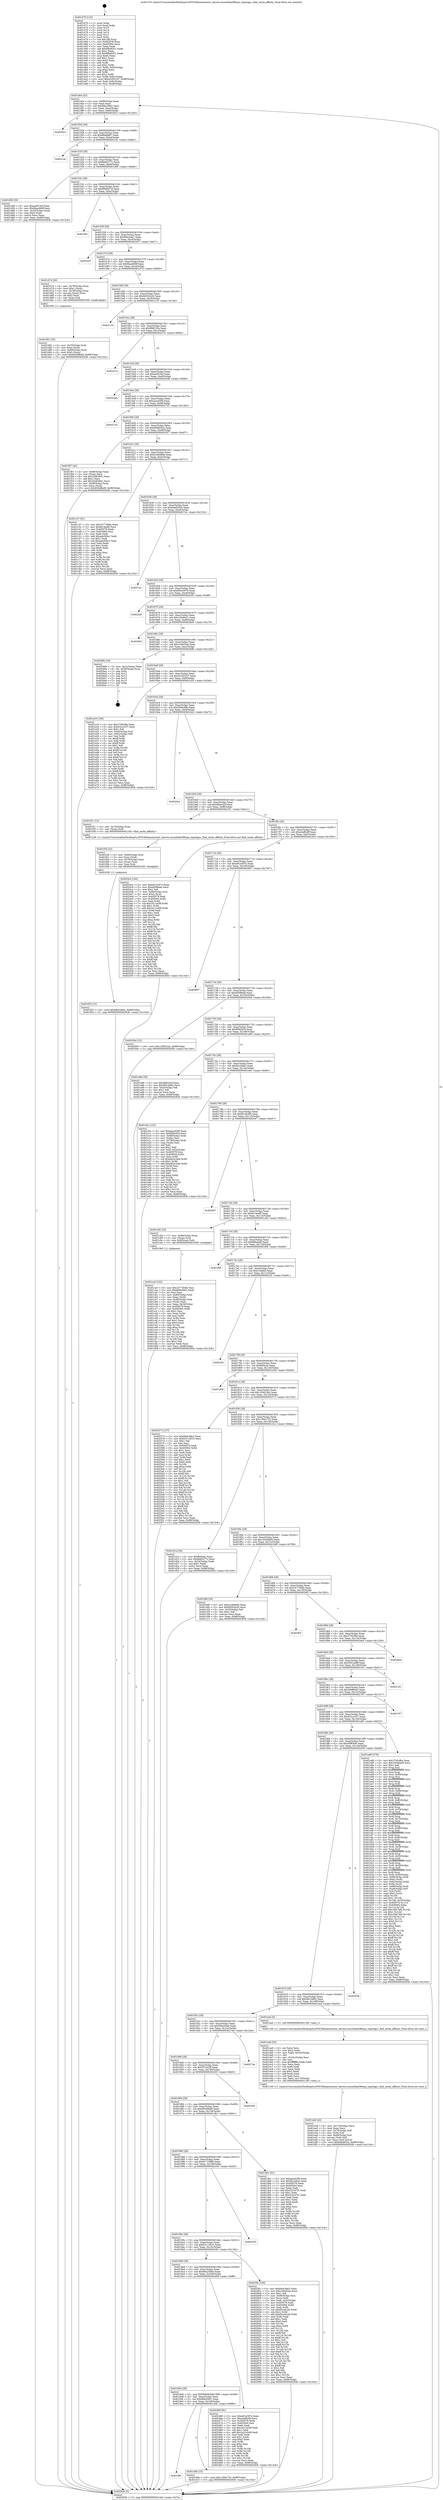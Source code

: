 digraph "0x401470" {
  label = "0x401470 (/mnt/c/Users/mathe/Desktop/tcc/POCII/binaries/extr_darwin-xnuosfmki386cpu_topology.c_find_cache_affinity_Final-ollvm.out::main(0))"
  labelloc = "t"
  node[shape=record]

  Entry [label="",width=0.3,height=0.3,shape=circle,fillcolor=black,style=filled]
  "0x4014e4" [label="{
     0x4014e4 [32]\l
     | [instrs]\l
     &nbsp;&nbsp;0x4014e4 \<+6\>: mov -0x98(%rbp),%eax\l
     &nbsp;&nbsp;0x4014ea \<+2\>: mov %eax,%ecx\l
     &nbsp;&nbsp;0x4014ec \<+6\>: sub $0x84dc38e2,%ecx\l
     &nbsp;&nbsp;0x4014f2 \<+6\>: mov %eax,-0xac(%rbp)\l
     &nbsp;&nbsp;0x4014f8 \<+6\>: mov %ecx,-0xb0(%rbp)\l
     &nbsp;&nbsp;0x4014fe \<+6\>: je 0000000000402823 \<main+0x13b3\>\l
  }"]
  "0x402823" [label="{
     0x402823\l
  }", style=dashed]
  "0x401504" [label="{
     0x401504 [28]\l
     | [instrs]\l
     &nbsp;&nbsp;0x401504 \<+5\>: jmp 0000000000401509 \<main+0x99\>\l
     &nbsp;&nbsp;0x401509 \<+6\>: mov -0xac(%rbp),%eax\l
     &nbsp;&nbsp;0x40150f \<+5\>: sub $0x88ddfa67,%eax\l
     &nbsp;&nbsp;0x401514 \<+6\>: mov %eax,-0xb4(%rbp)\l
     &nbsp;&nbsp;0x40151a \<+6\>: je 00000000004021dc \<main+0xd6c\>\l
  }"]
  Exit [label="",width=0.3,height=0.3,shape=circle,fillcolor=black,style=filled,peripheries=2]
  "0x4021dc" [label="{
     0x4021dc\l
  }", style=dashed]
  "0x401520" [label="{
     0x401520 [28]\l
     | [instrs]\l
     &nbsp;&nbsp;0x401520 \<+5\>: jmp 0000000000401525 \<main+0xb5\>\l
     &nbsp;&nbsp;0x401525 \<+6\>: mov -0xac(%rbp),%eax\l
     &nbsp;&nbsp;0x40152b \<+5\>: sub $0x8a60277c,%eax\l
     &nbsp;&nbsp;0x401530 \<+6\>: mov %eax,-0xb8(%rbp)\l
     &nbsp;&nbsp;0x401536 \<+6\>: je 0000000000401d56 \<main+0x8e6\>\l
  }"]
  "0x401f53" [label="{
     0x401f53 [15]\l
     | [instrs]\l
     &nbsp;&nbsp;0x401f53 \<+10\>: movl $0x68e23b64,-0x98(%rbp)\l
     &nbsp;&nbsp;0x401f5d \<+5\>: jmp 000000000040283b \<main+0x13cb\>\l
  }"]
  "0x401d56" [label="{
     0x401d56 [30]\l
     | [instrs]\l
     &nbsp;&nbsp;0x401d56 \<+5\>: mov $0xae0f19cf,%eax\l
     &nbsp;&nbsp;0x401d5b \<+5\>: mov $0x9bac669f,%ecx\l
     &nbsp;&nbsp;0x401d60 \<+3\>: mov -0x34(%rbp),%edx\l
     &nbsp;&nbsp;0x401d63 \<+3\>: cmp $0x0,%edx\l
     &nbsp;&nbsp;0x401d66 \<+3\>: cmove %ecx,%eax\l
     &nbsp;&nbsp;0x401d69 \<+6\>: mov %eax,-0x98(%rbp)\l
     &nbsp;&nbsp;0x401d6f \<+5\>: jmp 000000000040283b \<main+0x13cb\>\l
  }"]
  "0x40153c" [label="{
     0x40153c [28]\l
     | [instrs]\l
     &nbsp;&nbsp;0x40153c \<+5\>: jmp 0000000000401541 \<main+0xd1\>\l
     &nbsp;&nbsp;0x401541 \<+6\>: mov -0xac(%rbp),%eax\l
     &nbsp;&nbsp;0x401547 \<+5\>: sub $0x9989d71f,%eax\l
     &nbsp;&nbsp;0x40154c \<+6\>: mov %eax,-0xbc(%rbp)\l
     &nbsp;&nbsp;0x401552 \<+6\>: je 0000000000401f62 \<main+0xaf2\>\l
  }"]
  "0x401f3d" [label="{
     0x401f3d [22]\l
     | [instrs]\l
     &nbsp;&nbsp;0x401f3d \<+4\>: mov -0x60(%rbp),%rdi\l
     &nbsp;&nbsp;0x401f41 \<+3\>: mov %rax,(%rdi)\l
     &nbsp;&nbsp;0x401f44 \<+4\>: mov -0x70(%rbp),%rax\l
     &nbsp;&nbsp;0x401f48 \<+3\>: mov (%rax),%rax\l
     &nbsp;&nbsp;0x401f4b \<+3\>: mov %rax,%rdi\l
     &nbsp;&nbsp;0x401f4e \<+5\>: call 0000000000401030 \<free@plt\>\l
     | [calls]\l
     &nbsp;&nbsp;0x401030 \{1\} (unknown)\l
  }"]
  "0x401f62" [label="{
     0x401f62\l
  }", style=dashed]
  "0x401558" [label="{
     0x401558 [28]\l
     | [instrs]\l
     &nbsp;&nbsp;0x401558 \<+5\>: jmp 000000000040155d \<main+0xed\>\l
     &nbsp;&nbsp;0x40155d \<+6\>: mov -0xac(%rbp),%eax\l
     &nbsp;&nbsp;0x401563 \<+5\>: sub $0x9b4cbaa7,%eax\l
     &nbsp;&nbsp;0x401568 \<+6\>: mov %eax,-0xc0(%rbp)\l
     &nbsp;&nbsp;0x40156e \<+6\>: je 0000000000402437 \<main+0xfc7\>\l
  }"]
  "0x401edd" [label="{
     0x401edd [42]\l
     | [instrs]\l
     &nbsp;&nbsp;0x401edd \<+6\>: mov -0x170(%rbp),%ecx\l
     &nbsp;&nbsp;0x401ee3 \<+3\>: imul %eax,%ecx\l
     &nbsp;&nbsp;0x401ee6 \<+4\>: mov -0x70(%rbp),%r8\l
     &nbsp;&nbsp;0x401eea \<+3\>: mov (%r8),%r8\l
     &nbsp;&nbsp;0x401eed \<+4\>: mov -0x68(%rbp),%r9\l
     &nbsp;&nbsp;0x401ef1 \<+3\>: movslq (%r9),%r9\l
     &nbsp;&nbsp;0x401ef4 \<+4\>: mov %ecx,(%r8,%r9,4)\l
     &nbsp;&nbsp;0x401ef8 \<+10\>: movl $0xb08a652e,-0x98(%rbp)\l
     &nbsp;&nbsp;0x401f02 \<+5\>: jmp 000000000040283b \<main+0x13cb\>\l
  }"]
  "0x402437" [label="{
     0x402437\l
  }", style=dashed]
  "0x401574" [label="{
     0x401574 [28]\l
     | [instrs]\l
     &nbsp;&nbsp;0x401574 \<+5\>: jmp 0000000000401579 \<main+0x109\>\l
     &nbsp;&nbsp;0x401579 \<+6\>: mov -0xac(%rbp),%eax\l
     &nbsp;&nbsp;0x40157f \<+5\>: sub $0x9bac669f,%eax\l
     &nbsp;&nbsp;0x401584 \<+6\>: mov %eax,-0xc4(%rbp)\l
     &nbsp;&nbsp;0x40158a \<+6\>: je 0000000000401d74 \<main+0x904\>\l
  }"]
  "0x401ea9" [label="{
     0x401ea9 [52]\l
     | [instrs]\l
     &nbsp;&nbsp;0x401ea9 \<+2\>: xor %ecx,%ecx\l
     &nbsp;&nbsp;0x401eab \<+5\>: mov $0x2,%edx\l
     &nbsp;&nbsp;0x401eb0 \<+6\>: mov %edx,-0x16c(%rbp)\l
     &nbsp;&nbsp;0x401eb6 \<+1\>: cltd\l
     &nbsp;&nbsp;0x401eb7 \<+6\>: mov -0x16c(%rbp),%esi\l
     &nbsp;&nbsp;0x401ebd \<+2\>: idiv %esi\l
     &nbsp;&nbsp;0x401ebf \<+6\>: imul $0xfffffffe,%edx,%edx\l
     &nbsp;&nbsp;0x401ec5 \<+2\>: mov %ecx,%edi\l
     &nbsp;&nbsp;0x401ec7 \<+2\>: sub %edx,%edi\l
     &nbsp;&nbsp;0x401ec9 \<+2\>: mov %ecx,%edx\l
     &nbsp;&nbsp;0x401ecb \<+3\>: sub $0x1,%edx\l
     &nbsp;&nbsp;0x401ece \<+2\>: add %edx,%edi\l
     &nbsp;&nbsp;0x401ed0 \<+2\>: sub %edi,%ecx\l
     &nbsp;&nbsp;0x401ed2 \<+6\>: mov %ecx,-0x170(%rbp)\l
     &nbsp;&nbsp;0x401ed8 \<+5\>: call 0000000000401160 \<next_i\>\l
     | [calls]\l
     &nbsp;&nbsp;0x401160 \{1\} (/mnt/c/Users/mathe/Desktop/tcc/POCII/binaries/extr_darwin-xnuosfmki386cpu_topology.c_find_cache_affinity_Final-ollvm.out::next_i)\l
  }"]
  "0x401d74" [label="{
     0x401d74 [29]\l
     | [instrs]\l
     &nbsp;&nbsp;0x401d74 \<+4\>: mov -0x78(%rbp),%rax\l
     &nbsp;&nbsp;0x401d78 \<+6\>: movl $0x1,(%rax)\l
     &nbsp;&nbsp;0x401d7e \<+4\>: mov -0x78(%rbp),%rax\l
     &nbsp;&nbsp;0x401d82 \<+3\>: movslq (%rax),%rax\l
     &nbsp;&nbsp;0x401d85 \<+4\>: shl $0x2,%rax\l
     &nbsp;&nbsp;0x401d89 \<+3\>: mov %rax,%rdi\l
     &nbsp;&nbsp;0x401d8c \<+5\>: call 0000000000401050 \<malloc@plt\>\l
     | [calls]\l
     &nbsp;&nbsp;0x401050 \{1\} (unknown)\l
  }"]
  "0x401590" [label="{
     0x401590 [28]\l
     | [instrs]\l
     &nbsp;&nbsp;0x401590 \<+5\>: jmp 0000000000401595 \<main+0x125\>\l
     &nbsp;&nbsp;0x401595 \<+6\>: mov -0xac(%rbp),%eax\l
     &nbsp;&nbsp;0x40159b \<+5\>: sub $0x9d502e20,%eax\l
     &nbsp;&nbsp;0x4015a0 \<+6\>: mov %eax,-0xc8(%rbp)\l
     &nbsp;&nbsp;0x4015a6 \<+6\>: je 0000000000401c16 \<main+0x7a6\>\l
  }"]
  "0x401d91" [label="{
     0x401d91 [32]\l
     | [instrs]\l
     &nbsp;&nbsp;0x401d91 \<+4\>: mov -0x70(%rbp),%rdi\l
     &nbsp;&nbsp;0x401d95 \<+3\>: mov %rax,(%rdi)\l
     &nbsp;&nbsp;0x401d98 \<+4\>: mov -0x68(%rbp),%rax\l
     &nbsp;&nbsp;0x401d9c \<+6\>: movl $0x0,(%rax)\l
     &nbsp;&nbsp;0x401da2 \<+10\>: movl $0x605e8bd9,-0x98(%rbp)\l
     &nbsp;&nbsp;0x401dac \<+5\>: jmp 000000000040283b \<main+0x13cb\>\l
  }"]
  "0x401c16" [label="{
     0x401c16\l
  }", style=dashed]
  "0x4015ac" [label="{
     0x4015ac [28]\l
     | [instrs]\l
     &nbsp;&nbsp;0x4015ac \<+5\>: jmp 00000000004015b1 \<main+0x141\>\l
     &nbsp;&nbsp;0x4015b1 \<+6\>: mov -0xac(%rbp),%eax\l
     &nbsp;&nbsp;0x4015b7 \<+5\>: sub $0x9fdf120a,%eax\l
     &nbsp;&nbsp;0x4015bc \<+6\>: mov %eax,-0xcc(%rbp)\l
     &nbsp;&nbsp;0x4015c2 \<+6\>: je 000000000040237a \<main+0xf0a\>\l
  }"]
  "0x4019f0" [label="{
     0x4019f0\l
  }", style=dashed]
  "0x40237a" [label="{
     0x40237a\l
  }", style=dashed]
  "0x4015c8" [label="{
     0x4015c8 [28]\l
     | [instrs]\l
     &nbsp;&nbsp;0x4015c8 \<+5\>: jmp 00000000004015cd \<main+0x15d\>\l
     &nbsp;&nbsp;0x4015cd \<+6\>: mov -0xac(%rbp),%eax\l
     &nbsp;&nbsp;0x4015d3 \<+5\>: sub $0xae0f19cf,%eax\l
     &nbsp;&nbsp;0x4015d8 \<+6\>: mov %eax,-0xd0(%rbp)\l
     &nbsp;&nbsp;0x4015de \<+6\>: je 0000000000402446 \<main+0xfd6\>\l
  }"]
  "0x401d0b" [label="{
     0x401d0b [15]\l
     | [instrs]\l
     &nbsp;&nbsp;0x401d0b \<+10\>: movl $0x1394c725,-0x98(%rbp)\l
     &nbsp;&nbsp;0x401d15 \<+5\>: jmp 000000000040283b \<main+0x13cb\>\l
  }"]
  "0x402446" [label="{
     0x402446\l
  }", style=dashed]
  "0x4015e4" [label="{
     0x4015e4 [28]\l
     | [instrs]\l
     &nbsp;&nbsp;0x4015e4 \<+5\>: jmp 00000000004015e9 \<main+0x179\>\l
     &nbsp;&nbsp;0x4015e9 \<+6\>: mov -0xac(%rbp),%eax\l
     &nbsp;&nbsp;0x4015ef \<+5\>: sub $0xaeac62f9,%eax\l
     &nbsp;&nbsp;0x4015f4 \<+6\>: mov %eax,-0xd4(%rbp)\l
     &nbsp;&nbsp;0x4015fa \<+6\>: je 0000000000402725 \<main+0x12b5\>\l
  }"]
  "0x4019d4" [label="{
     0x4019d4 [28]\l
     | [instrs]\l
     &nbsp;&nbsp;0x4019d4 \<+5\>: jmp 00000000004019d9 \<main+0x569\>\l
     &nbsp;&nbsp;0x4019d9 \<+6\>: mov -0xac(%rbp),%eax\l
     &nbsp;&nbsp;0x4019df \<+5\>: sub $0x6b8c6491,%eax\l
     &nbsp;&nbsp;0x4019e4 \<+6\>: mov %eax,-0x164(%rbp)\l
     &nbsp;&nbsp;0x4019ea \<+6\>: je 0000000000401d0b \<main+0x89b\>\l
  }"]
  "0x402725" [label="{
     0x402725\l
  }", style=dashed]
  "0x401600" [label="{
     0x401600 [28]\l
     | [instrs]\l
     &nbsp;&nbsp;0x401600 \<+5\>: jmp 0000000000401605 \<main+0x195\>\l
     &nbsp;&nbsp;0x401605 \<+6\>: mov -0xac(%rbp),%eax\l
     &nbsp;&nbsp;0x40160b \<+5\>: sub $0xb08a652e,%eax\l
     &nbsp;&nbsp;0x401610 \<+6\>: mov %eax,-0xd8(%rbp)\l
     &nbsp;&nbsp;0x401616 \<+6\>: je 0000000000401f07 \<main+0xa97\>\l
  }"]
  "0x402469" [label="{
     0x402469 [91]\l
     | [instrs]\l
     &nbsp;&nbsp;0x402469 \<+5\>: mov $0xe81e387e,%eax\l
     &nbsp;&nbsp;0x40246e \<+5\>: mov $0xe2af6c8f,%ecx\l
     &nbsp;&nbsp;0x402473 \<+7\>: mov 0x405078,%edx\l
     &nbsp;&nbsp;0x40247a \<+7\>: mov 0x405064,%esi\l
     &nbsp;&nbsp;0x402481 \<+2\>: mov %edx,%edi\l
     &nbsp;&nbsp;0x402483 \<+6\>: sub $0x2a21e549,%edi\l
     &nbsp;&nbsp;0x402489 \<+3\>: sub $0x1,%edi\l
     &nbsp;&nbsp;0x40248c \<+6\>: add $0x2a21e549,%edi\l
     &nbsp;&nbsp;0x402492 \<+3\>: imul %edi,%edx\l
     &nbsp;&nbsp;0x402495 \<+3\>: and $0x1,%edx\l
     &nbsp;&nbsp;0x402498 \<+3\>: cmp $0x0,%edx\l
     &nbsp;&nbsp;0x40249b \<+4\>: sete %r8b\l
     &nbsp;&nbsp;0x40249f \<+3\>: cmp $0xa,%esi\l
     &nbsp;&nbsp;0x4024a2 \<+4\>: setl %r9b\l
     &nbsp;&nbsp;0x4024a6 \<+3\>: mov %r8b,%r10b\l
     &nbsp;&nbsp;0x4024a9 \<+3\>: and %r9b,%r10b\l
     &nbsp;&nbsp;0x4024ac \<+3\>: xor %r9b,%r8b\l
     &nbsp;&nbsp;0x4024af \<+3\>: or %r8b,%r10b\l
     &nbsp;&nbsp;0x4024b2 \<+4\>: test $0x1,%r10b\l
     &nbsp;&nbsp;0x4024b6 \<+3\>: cmovne %ecx,%eax\l
     &nbsp;&nbsp;0x4024b9 \<+6\>: mov %eax,-0x98(%rbp)\l
     &nbsp;&nbsp;0x4024bf \<+5\>: jmp 000000000040283b \<main+0x13cb\>\l
  }"]
  "0x401f07" [label="{
     0x401f07 [42]\l
     | [instrs]\l
     &nbsp;&nbsp;0x401f07 \<+4\>: mov -0x68(%rbp),%rax\l
     &nbsp;&nbsp;0x401f0b \<+2\>: mov (%rax),%ecx\l
     &nbsp;&nbsp;0x401f0d \<+6\>: sub $0x32db39d1,%ecx\l
     &nbsp;&nbsp;0x401f13 \<+3\>: add $0x1,%ecx\l
     &nbsp;&nbsp;0x401f16 \<+6\>: add $0x32db39d1,%ecx\l
     &nbsp;&nbsp;0x401f1c \<+4\>: mov -0x68(%rbp),%rax\l
     &nbsp;&nbsp;0x401f20 \<+2\>: mov %ecx,(%rax)\l
     &nbsp;&nbsp;0x401f22 \<+10\>: movl $0x605e8bd9,-0x98(%rbp)\l
     &nbsp;&nbsp;0x401f2c \<+5\>: jmp 000000000040283b \<main+0x13cb\>\l
  }"]
  "0x40161c" [label="{
     0x40161c [28]\l
     | [instrs]\l
     &nbsp;&nbsp;0x40161c \<+5\>: jmp 0000000000401621 \<main+0x1b1\>\l
     &nbsp;&nbsp;0x401621 \<+6\>: mov -0xac(%rbp),%eax\l
     &nbsp;&nbsp;0x401627 \<+5\>: sub $0xb1e84b66,%eax\l
     &nbsp;&nbsp;0x40162c \<+6\>: mov %eax,-0xdc(%rbp)\l
     &nbsp;&nbsp;0x401632 \<+6\>: je 0000000000401c37 \<main+0x7c7\>\l
  }"]
  "0x4019b8" [label="{
     0x4019b8 [28]\l
     | [instrs]\l
     &nbsp;&nbsp;0x4019b8 \<+5\>: jmp 00000000004019bd \<main+0x54d\>\l
     &nbsp;&nbsp;0x4019bd \<+6\>: mov -0xac(%rbp),%eax\l
     &nbsp;&nbsp;0x4019c3 \<+5\>: sub $0x68e23b64,%eax\l
     &nbsp;&nbsp;0x4019c8 \<+6\>: mov %eax,-0x160(%rbp)\l
     &nbsp;&nbsp;0x4019ce \<+6\>: je 0000000000402469 \<main+0xff9\>\l
  }"]
  "0x401c37" [label="{
     0x401c37 [91]\l
     | [instrs]\l
     &nbsp;&nbsp;0x401c37 \<+5\>: mov $0x2477384b,%eax\l
     &nbsp;&nbsp;0x401c3c \<+5\>: mov $0xfe14eef6,%ecx\l
     &nbsp;&nbsp;0x401c41 \<+7\>: mov 0x405078,%edx\l
     &nbsp;&nbsp;0x401c48 \<+7\>: mov 0x405064,%esi\l
     &nbsp;&nbsp;0x401c4f \<+2\>: mov %edx,%edi\l
     &nbsp;&nbsp;0x401c51 \<+6\>: add $0xaab260a1,%edi\l
     &nbsp;&nbsp;0x401c57 \<+3\>: sub $0x1,%edi\l
     &nbsp;&nbsp;0x401c5a \<+6\>: sub $0xaab260a1,%edi\l
     &nbsp;&nbsp;0x401c60 \<+3\>: imul %edi,%edx\l
     &nbsp;&nbsp;0x401c63 \<+3\>: and $0x1,%edx\l
     &nbsp;&nbsp;0x401c66 \<+3\>: cmp $0x0,%edx\l
     &nbsp;&nbsp;0x401c69 \<+4\>: sete %r8b\l
     &nbsp;&nbsp;0x401c6d \<+3\>: cmp $0xa,%esi\l
     &nbsp;&nbsp;0x401c70 \<+4\>: setl %r9b\l
     &nbsp;&nbsp;0x401c74 \<+3\>: mov %r8b,%r10b\l
     &nbsp;&nbsp;0x401c77 \<+3\>: and %r9b,%r10b\l
     &nbsp;&nbsp;0x401c7a \<+3\>: xor %r9b,%r8b\l
     &nbsp;&nbsp;0x401c7d \<+3\>: or %r8b,%r10b\l
     &nbsp;&nbsp;0x401c80 \<+4\>: test $0x1,%r10b\l
     &nbsp;&nbsp;0x401c84 \<+3\>: cmovne %ecx,%eax\l
     &nbsp;&nbsp;0x401c87 \<+6\>: mov %eax,-0x98(%rbp)\l
     &nbsp;&nbsp;0x401c8d \<+5\>: jmp 000000000040283b \<main+0x13cb\>\l
  }"]
  "0x401638" [label="{
     0x401638 [28]\l
     | [instrs]\l
     &nbsp;&nbsp;0x401638 \<+5\>: jmp 000000000040163d \<main+0x1cd\>\l
     &nbsp;&nbsp;0x40163d \<+6\>: mov -0xac(%rbp),%eax\l
     &nbsp;&nbsp;0x401643 \<+5\>: sub $0xb4a820d3,%eax\l
     &nbsp;&nbsp;0x401648 \<+6\>: mov %eax,-0xe0(%rbp)\l
     &nbsp;&nbsp;0x40164e \<+6\>: je 00000000004027ac \<main+0x133c\>\l
  }"]
  "0x4025fc" [label="{
     0x4025fc [159]\l
     | [instrs]\l
     &nbsp;&nbsp;0x4025fc \<+5\>: mov $0x84dc38e2,%eax\l
     &nbsp;&nbsp;0x402601 \<+5\>: mov $0xc34b02aa,%ecx\l
     &nbsp;&nbsp;0x402606 \<+2\>: mov $0x1,%dl\l
     &nbsp;&nbsp;0x402608 \<+7\>: mov -0x90(%rbp),%rsi\l
     &nbsp;&nbsp;0x40260f \<+2\>: mov (%rsi),%edi\l
     &nbsp;&nbsp;0x402611 \<+3\>: mov %edi,-0x2c(%rbp)\l
     &nbsp;&nbsp;0x402614 \<+7\>: mov 0x405078,%edi\l
     &nbsp;&nbsp;0x40261b \<+8\>: mov 0x405064,%r8d\l
     &nbsp;&nbsp;0x402623 \<+3\>: mov %edi,%r9d\l
     &nbsp;&nbsp;0x402626 \<+7\>: sub $0x85ce6c2b,%r9d\l
     &nbsp;&nbsp;0x40262d \<+4\>: sub $0x1,%r9d\l
     &nbsp;&nbsp;0x402631 \<+7\>: add $0x85ce6c2b,%r9d\l
     &nbsp;&nbsp;0x402638 \<+4\>: imul %r9d,%edi\l
     &nbsp;&nbsp;0x40263c \<+3\>: and $0x1,%edi\l
     &nbsp;&nbsp;0x40263f \<+3\>: cmp $0x0,%edi\l
     &nbsp;&nbsp;0x402642 \<+4\>: sete %r10b\l
     &nbsp;&nbsp;0x402646 \<+4\>: cmp $0xa,%r8d\l
     &nbsp;&nbsp;0x40264a \<+4\>: setl %r11b\l
     &nbsp;&nbsp;0x40264e \<+3\>: mov %r10b,%bl\l
     &nbsp;&nbsp;0x402651 \<+3\>: xor $0xff,%bl\l
     &nbsp;&nbsp;0x402654 \<+3\>: mov %r11b,%r14b\l
     &nbsp;&nbsp;0x402657 \<+4\>: xor $0xff,%r14b\l
     &nbsp;&nbsp;0x40265b \<+3\>: xor $0x1,%dl\l
     &nbsp;&nbsp;0x40265e \<+3\>: mov %bl,%r15b\l
     &nbsp;&nbsp;0x402661 \<+4\>: and $0xff,%r15b\l
     &nbsp;&nbsp;0x402665 \<+3\>: and %dl,%r10b\l
     &nbsp;&nbsp;0x402668 \<+3\>: mov %r14b,%r12b\l
     &nbsp;&nbsp;0x40266b \<+4\>: and $0xff,%r12b\l
     &nbsp;&nbsp;0x40266f \<+3\>: and %dl,%r11b\l
     &nbsp;&nbsp;0x402672 \<+3\>: or %r10b,%r15b\l
     &nbsp;&nbsp;0x402675 \<+3\>: or %r11b,%r12b\l
     &nbsp;&nbsp;0x402678 \<+3\>: xor %r12b,%r15b\l
     &nbsp;&nbsp;0x40267b \<+3\>: or %r14b,%bl\l
     &nbsp;&nbsp;0x40267e \<+3\>: xor $0xff,%bl\l
     &nbsp;&nbsp;0x402681 \<+3\>: or $0x1,%dl\l
     &nbsp;&nbsp;0x402684 \<+2\>: and %dl,%bl\l
     &nbsp;&nbsp;0x402686 \<+3\>: or %bl,%r15b\l
     &nbsp;&nbsp;0x402689 \<+4\>: test $0x1,%r15b\l
     &nbsp;&nbsp;0x40268d \<+3\>: cmovne %ecx,%eax\l
     &nbsp;&nbsp;0x402690 \<+6\>: mov %eax,-0x98(%rbp)\l
     &nbsp;&nbsp;0x402696 \<+5\>: jmp 000000000040283b \<main+0x13cb\>\l
  }"]
  "0x4027ac" [label="{
     0x4027ac\l
  }", style=dashed]
  "0x401654" [label="{
     0x401654 [28]\l
     | [instrs]\l
     &nbsp;&nbsp;0x401654 \<+5\>: jmp 0000000000401659 \<main+0x1e9\>\l
     &nbsp;&nbsp;0x401659 \<+6\>: mov -0xac(%rbp),%eax\l
     &nbsp;&nbsp;0x40165f \<+5\>: sub $0xb83e0079,%eax\l
     &nbsp;&nbsp;0x401664 \<+6\>: mov %eax,-0xe4(%rbp)\l
     &nbsp;&nbsp;0x40166a \<+6\>: je 000000000040226f \<main+0xdff\>\l
  }"]
  "0x40199c" [label="{
     0x40199c [28]\l
     | [instrs]\l
     &nbsp;&nbsp;0x40199c \<+5\>: jmp 00000000004019a1 \<main+0x531\>\l
     &nbsp;&nbsp;0x4019a1 \<+6\>: mov -0xac(%rbp),%eax\l
     &nbsp;&nbsp;0x4019a7 \<+5\>: sub $0x63113610,%eax\l
     &nbsp;&nbsp;0x4019ac \<+6\>: mov %eax,-0x15c(%rbp)\l
     &nbsp;&nbsp;0x4019b2 \<+6\>: je 00000000004025fc \<main+0x118c\>\l
  }"]
  "0x40226f" [label="{
     0x40226f\l
  }", style=dashed]
  "0x401670" [label="{
     0x401670 [28]\l
     | [instrs]\l
     &nbsp;&nbsp;0x401670 \<+5\>: jmp 0000000000401675 \<main+0x205\>\l
     &nbsp;&nbsp;0x401675 \<+6\>: mov -0xac(%rbp),%eax\l
     &nbsp;&nbsp;0x40167b \<+5\>: sub $0xc25e8a21,%eax\l
     &nbsp;&nbsp;0x401680 \<+6\>: mov %eax,-0xe8(%rbp)\l
     &nbsp;&nbsp;0x401686 \<+6\>: je 00000000004020e9 \<main+0xc79\>\l
  }"]
  "0x402163" [label="{
     0x402163\l
  }", style=dashed]
  "0x4020e9" [label="{
     0x4020e9\l
  }", style=dashed]
  "0x40168c" [label="{
     0x40168c [28]\l
     | [instrs]\l
     &nbsp;&nbsp;0x40168c \<+5\>: jmp 0000000000401691 \<main+0x221\>\l
     &nbsp;&nbsp;0x401691 \<+6\>: mov -0xac(%rbp),%eax\l
     &nbsp;&nbsp;0x401697 \<+5\>: sub $0xc34b02aa,%eax\l
     &nbsp;&nbsp;0x40169c \<+6\>: mov %eax,-0xec(%rbp)\l
     &nbsp;&nbsp;0x4016a2 \<+6\>: je 000000000040269b \<main+0x122b\>\l
  }"]
  "0x401980" [label="{
     0x401980 [28]\l
     | [instrs]\l
     &nbsp;&nbsp;0x401980 \<+5\>: jmp 0000000000401985 \<main+0x515\>\l
     &nbsp;&nbsp;0x401985 \<+6\>: mov -0xac(%rbp),%eax\l
     &nbsp;&nbsp;0x40198b \<+5\>: sub $0x61710f89,%eax\l
     &nbsp;&nbsp;0x401990 \<+6\>: mov %eax,-0x158(%rbp)\l
     &nbsp;&nbsp;0x401996 \<+6\>: je 0000000000402163 \<main+0xcf3\>\l
  }"]
  "0x40269b" [label="{
     0x40269b [18]\l
     | [instrs]\l
     &nbsp;&nbsp;0x40269b \<+3\>: mov -0x2c(%rbp),%eax\l
     &nbsp;&nbsp;0x40269e \<+4\>: lea -0x28(%rbp),%rsp\l
     &nbsp;&nbsp;0x4026a2 \<+1\>: pop %rbx\l
     &nbsp;&nbsp;0x4026a3 \<+2\>: pop %r12\l
     &nbsp;&nbsp;0x4026a5 \<+2\>: pop %r13\l
     &nbsp;&nbsp;0x4026a7 \<+2\>: pop %r14\l
     &nbsp;&nbsp;0x4026a9 \<+2\>: pop %r15\l
     &nbsp;&nbsp;0x4026ab \<+1\>: pop %rbp\l
     &nbsp;&nbsp;0x4026ac \<+1\>: ret\l
  }"]
  "0x4016a8" [label="{
     0x4016a8 [28]\l
     | [instrs]\l
     &nbsp;&nbsp;0x4016a8 \<+5\>: jmp 00000000004016ad \<main+0x23d\>\l
     &nbsp;&nbsp;0x4016ad \<+6\>: mov -0xac(%rbp),%eax\l
     &nbsp;&nbsp;0x4016b3 \<+5\>: sub $0xd1d551d7,%eax\l
     &nbsp;&nbsp;0x4016b8 \<+6\>: mov %eax,-0xf0(%rbp)\l
     &nbsp;&nbsp;0x4016be \<+6\>: je 0000000000401a16 \<main+0x5a6\>\l
  }"]
  "0x401db1" [label="{
     0x401db1 [91]\l
     | [instrs]\l
     &nbsp;&nbsp;0x401db1 \<+5\>: mov $0xaeac62f9,%eax\l
     &nbsp;&nbsp;0x401db6 \<+5\>: mov $0xf4c246e3,%ecx\l
     &nbsp;&nbsp;0x401dbb \<+7\>: mov 0x405078,%edx\l
     &nbsp;&nbsp;0x401dc2 \<+7\>: mov 0x405064,%esi\l
     &nbsp;&nbsp;0x401dc9 \<+2\>: mov %edx,%edi\l
     &nbsp;&nbsp;0x401dcb \<+6\>: add $0x532c07f1,%edi\l
     &nbsp;&nbsp;0x401dd1 \<+3\>: sub $0x1,%edi\l
     &nbsp;&nbsp;0x401dd4 \<+6\>: sub $0x532c07f1,%edi\l
     &nbsp;&nbsp;0x401dda \<+3\>: imul %edi,%edx\l
     &nbsp;&nbsp;0x401ddd \<+3\>: and $0x1,%edx\l
     &nbsp;&nbsp;0x401de0 \<+3\>: cmp $0x0,%edx\l
     &nbsp;&nbsp;0x401de3 \<+4\>: sete %r8b\l
     &nbsp;&nbsp;0x401de7 \<+3\>: cmp $0xa,%esi\l
     &nbsp;&nbsp;0x401dea \<+4\>: setl %r9b\l
     &nbsp;&nbsp;0x401dee \<+3\>: mov %r8b,%r10b\l
     &nbsp;&nbsp;0x401df1 \<+3\>: and %r9b,%r10b\l
     &nbsp;&nbsp;0x401df4 \<+3\>: xor %r9b,%r8b\l
     &nbsp;&nbsp;0x401df7 \<+3\>: or %r8b,%r10b\l
     &nbsp;&nbsp;0x401dfa \<+4\>: test $0x1,%r10b\l
     &nbsp;&nbsp;0x401dfe \<+3\>: cmovne %ecx,%eax\l
     &nbsp;&nbsp;0x401e01 \<+6\>: mov %eax,-0x98(%rbp)\l
     &nbsp;&nbsp;0x401e07 \<+5\>: jmp 000000000040283b \<main+0x13cb\>\l
  }"]
  "0x401a16" [label="{
     0x401a16 [106]\l
     | [instrs]\l
     &nbsp;&nbsp;0x401a16 \<+5\>: mov $0x2700cf6a,%eax\l
     &nbsp;&nbsp;0x401a1b \<+5\>: mov $0x432cc237,%ecx\l
     &nbsp;&nbsp;0x401a20 \<+2\>: mov $0x1,%dl\l
     &nbsp;&nbsp;0x401a22 \<+7\>: mov -0x92(%rbp),%sil\l
     &nbsp;&nbsp;0x401a29 \<+7\>: mov -0x91(%rbp),%dil\l
     &nbsp;&nbsp;0x401a30 \<+3\>: mov %sil,%r8b\l
     &nbsp;&nbsp;0x401a33 \<+4\>: xor $0xff,%r8b\l
     &nbsp;&nbsp;0x401a37 \<+3\>: mov %dil,%r9b\l
     &nbsp;&nbsp;0x401a3a \<+4\>: xor $0xff,%r9b\l
     &nbsp;&nbsp;0x401a3e \<+3\>: xor $0x1,%dl\l
     &nbsp;&nbsp;0x401a41 \<+3\>: mov %r8b,%r10b\l
     &nbsp;&nbsp;0x401a44 \<+4\>: and $0xff,%r10b\l
     &nbsp;&nbsp;0x401a48 \<+3\>: and %dl,%sil\l
     &nbsp;&nbsp;0x401a4b \<+3\>: mov %r9b,%r11b\l
     &nbsp;&nbsp;0x401a4e \<+4\>: and $0xff,%r11b\l
     &nbsp;&nbsp;0x401a52 \<+3\>: and %dl,%dil\l
     &nbsp;&nbsp;0x401a55 \<+3\>: or %sil,%r10b\l
     &nbsp;&nbsp;0x401a58 \<+3\>: or %dil,%r11b\l
     &nbsp;&nbsp;0x401a5b \<+3\>: xor %r11b,%r10b\l
     &nbsp;&nbsp;0x401a5e \<+3\>: or %r9b,%r8b\l
     &nbsp;&nbsp;0x401a61 \<+4\>: xor $0xff,%r8b\l
     &nbsp;&nbsp;0x401a65 \<+3\>: or $0x1,%dl\l
     &nbsp;&nbsp;0x401a68 \<+3\>: and %dl,%r8b\l
     &nbsp;&nbsp;0x401a6b \<+3\>: or %r8b,%r10b\l
     &nbsp;&nbsp;0x401a6e \<+4\>: test $0x1,%r10b\l
     &nbsp;&nbsp;0x401a72 \<+3\>: cmovne %ecx,%eax\l
     &nbsp;&nbsp;0x401a75 \<+6\>: mov %eax,-0x98(%rbp)\l
     &nbsp;&nbsp;0x401a7b \<+5\>: jmp 000000000040283b \<main+0x13cb\>\l
  }"]
  "0x4016c4" [label="{
     0x4016c4 [28]\l
     | [instrs]\l
     &nbsp;&nbsp;0x4016c4 \<+5\>: jmp 00000000004016c9 \<main+0x259\>\l
     &nbsp;&nbsp;0x4016c9 \<+6\>: mov -0xac(%rbp),%eax\l
     &nbsp;&nbsp;0x4016cf \<+5\>: sub $0xd5d6c88a,%eax\l
     &nbsp;&nbsp;0x4016d4 \<+6\>: mov %eax,-0xf4(%rbp)\l
     &nbsp;&nbsp;0x4016da \<+6\>: je 00000000004022e2 \<main+0xe72\>\l
  }"]
  "0x40283b" [label="{
     0x40283b [5]\l
     | [instrs]\l
     &nbsp;&nbsp;0x40283b \<+5\>: jmp 00000000004014e4 \<main+0x74\>\l
  }"]
  "0x401470" [label="{
     0x401470 [116]\l
     | [instrs]\l
     &nbsp;&nbsp;0x401470 \<+1\>: push %rbp\l
     &nbsp;&nbsp;0x401471 \<+3\>: mov %rsp,%rbp\l
     &nbsp;&nbsp;0x401474 \<+2\>: push %r15\l
     &nbsp;&nbsp;0x401476 \<+2\>: push %r14\l
     &nbsp;&nbsp;0x401478 \<+2\>: push %r13\l
     &nbsp;&nbsp;0x40147a \<+2\>: push %r12\l
     &nbsp;&nbsp;0x40147c \<+1\>: push %rbx\l
     &nbsp;&nbsp;0x40147d \<+7\>: sub $0x188,%rsp\l
     &nbsp;&nbsp;0x401484 \<+7\>: mov 0x405078,%eax\l
     &nbsp;&nbsp;0x40148b \<+7\>: mov 0x405064,%ecx\l
     &nbsp;&nbsp;0x401492 \<+2\>: mov %eax,%edx\l
     &nbsp;&nbsp;0x401494 \<+6\>: add $0x6fba9351,%edx\l
     &nbsp;&nbsp;0x40149a \<+3\>: sub $0x1,%edx\l
     &nbsp;&nbsp;0x40149d \<+6\>: sub $0x6fba9351,%edx\l
     &nbsp;&nbsp;0x4014a3 \<+3\>: imul %edx,%eax\l
     &nbsp;&nbsp;0x4014a6 \<+3\>: and $0x1,%eax\l
     &nbsp;&nbsp;0x4014a9 \<+3\>: cmp $0x0,%eax\l
     &nbsp;&nbsp;0x4014ac \<+4\>: sete %r8b\l
     &nbsp;&nbsp;0x4014b0 \<+4\>: and $0x1,%r8b\l
     &nbsp;&nbsp;0x4014b4 \<+7\>: mov %r8b,-0x92(%rbp)\l
     &nbsp;&nbsp;0x4014bb \<+3\>: cmp $0xa,%ecx\l
     &nbsp;&nbsp;0x4014be \<+4\>: setl %r8b\l
     &nbsp;&nbsp;0x4014c2 \<+4\>: and $0x1,%r8b\l
     &nbsp;&nbsp;0x4014c6 \<+7\>: mov %r8b,-0x91(%rbp)\l
     &nbsp;&nbsp;0x4014cd \<+10\>: movl $0xd1d551d7,-0x98(%rbp)\l
     &nbsp;&nbsp;0x4014d7 \<+6\>: mov %edi,-0x9c(%rbp)\l
     &nbsp;&nbsp;0x4014dd \<+7\>: mov %rsi,-0xa8(%rbp)\l
  }"]
  "0x401964" [label="{
     0x401964 [28]\l
     | [instrs]\l
     &nbsp;&nbsp;0x401964 \<+5\>: jmp 0000000000401969 \<main+0x4f9\>\l
     &nbsp;&nbsp;0x401969 \<+6\>: mov -0xac(%rbp),%eax\l
     &nbsp;&nbsp;0x40196f \<+5\>: sub $0x605e8bd9,%eax\l
     &nbsp;&nbsp;0x401974 \<+6\>: mov %eax,-0x154(%rbp)\l
     &nbsp;&nbsp;0x40197a \<+6\>: je 0000000000401db1 \<main+0x941\>\l
  }"]
  "0x4022e2" [label="{
     0x4022e2\l
  }", style=dashed]
  "0x4016e0" [label="{
     0x4016e0 [28]\l
     | [instrs]\l
     &nbsp;&nbsp;0x4016e0 \<+5\>: jmp 00000000004016e5 \<main+0x275\>\l
     &nbsp;&nbsp;0x4016e5 \<+6\>: mov -0xac(%rbp),%eax\l
     &nbsp;&nbsp;0x4016eb \<+5\>: sub $0xd6fce32f,%eax\l
     &nbsp;&nbsp;0x4016f0 \<+6\>: mov %eax,-0xf8(%rbp)\l
     &nbsp;&nbsp;0x4016f6 \<+6\>: je 0000000000401f31 \<main+0xac1\>\l
  }"]
  "0x402455" [label="{
     0x402455\l
  }", style=dashed]
  "0x401f31" [label="{
     0x401f31 [12]\l
     | [instrs]\l
     &nbsp;&nbsp;0x401f31 \<+4\>: mov -0x70(%rbp),%rax\l
     &nbsp;&nbsp;0x401f35 \<+3\>: mov (%rax),%rdi\l
     &nbsp;&nbsp;0x401f38 \<+5\>: call 0000000000401240 \<find_cache_affinity\>\l
     | [calls]\l
     &nbsp;&nbsp;0x401240 \{1\} (/mnt/c/Users/mathe/Desktop/tcc/POCII/binaries/extr_darwin-xnuosfmki386cpu_topology.c_find_cache_affinity_Final-ollvm.out::find_cache_affinity)\l
  }"]
  "0x4016fc" [label="{
     0x4016fc [28]\l
     | [instrs]\l
     &nbsp;&nbsp;0x4016fc \<+5\>: jmp 0000000000401701 \<main+0x291\>\l
     &nbsp;&nbsp;0x401701 \<+6\>: mov -0xac(%rbp),%eax\l
     &nbsp;&nbsp;0x401707 \<+5\>: sub $0xe2af6c8f,%eax\l
     &nbsp;&nbsp;0x40170c \<+6\>: mov %eax,-0xfc(%rbp)\l
     &nbsp;&nbsp;0x401712 \<+6\>: je 00000000004024c4 \<main+0x1054\>\l
  }"]
  "0x401948" [label="{
     0x401948 [28]\l
     | [instrs]\l
     &nbsp;&nbsp;0x401948 \<+5\>: jmp 000000000040194d \<main+0x4dd\>\l
     &nbsp;&nbsp;0x40194d \<+6\>: mov -0xac(%rbp),%eax\l
     &nbsp;&nbsp;0x401953 \<+5\>: sub $0x557cd1ff,%eax\l
     &nbsp;&nbsp;0x401958 \<+6\>: mov %eax,-0x150(%rbp)\l
     &nbsp;&nbsp;0x40195e \<+6\>: je 0000000000402455 \<main+0xfe5\>\l
  }"]
  "0x4024c4" [label="{
     0x4024c4 [160]\l
     | [instrs]\l
     &nbsp;&nbsp;0x4024c4 \<+5\>: mov $0xe81e387e,%eax\l
     &nbsp;&nbsp;0x4024c9 \<+5\>: mov $0xe85f9eab,%ecx\l
     &nbsp;&nbsp;0x4024ce \<+2\>: mov $0x1,%dl\l
     &nbsp;&nbsp;0x4024d0 \<+7\>: mov -0x90(%rbp),%rsi\l
     &nbsp;&nbsp;0x4024d7 \<+6\>: movl $0x0,(%rsi)\l
     &nbsp;&nbsp;0x4024dd \<+7\>: mov 0x405078,%edi\l
     &nbsp;&nbsp;0x4024e4 \<+8\>: mov 0x405064,%r8d\l
     &nbsp;&nbsp;0x4024ec \<+3\>: mov %edi,%r9d\l
     &nbsp;&nbsp;0x4024ef \<+7\>: sub $0x3411e09f,%r9d\l
     &nbsp;&nbsp;0x4024f6 \<+4\>: sub $0x1,%r9d\l
     &nbsp;&nbsp;0x4024fa \<+7\>: add $0x3411e09f,%r9d\l
     &nbsp;&nbsp;0x402501 \<+4\>: imul %r9d,%edi\l
     &nbsp;&nbsp;0x402505 \<+3\>: and $0x1,%edi\l
     &nbsp;&nbsp;0x402508 \<+3\>: cmp $0x0,%edi\l
     &nbsp;&nbsp;0x40250b \<+4\>: sete %r10b\l
     &nbsp;&nbsp;0x40250f \<+4\>: cmp $0xa,%r8d\l
     &nbsp;&nbsp;0x402513 \<+4\>: setl %r11b\l
     &nbsp;&nbsp;0x402517 \<+3\>: mov %r10b,%bl\l
     &nbsp;&nbsp;0x40251a \<+3\>: xor $0xff,%bl\l
     &nbsp;&nbsp;0x40251d \<+3\>: mov %r11b,%r14b\l
     &nbsp;&nbsp;0x402520 \<+4\>: xor $0xff,%r14b\l
     &nbsp;&nbsp;0x402524 \<+3\>: xor $0x0,%dl\l
     &nbsp;&nbsp;0x402527 \<+3\>: mov %bl,%r15b\l
     &nbsp;&nbsp;0x40252a \<+4\>: and $0x0,%r15b\l
     &nbsp;&nbsp;0x40252e \<+3\>: and %dl,%r10b\l
     &nbsp;&nbsp;0x402531 \<+3\>: mov %r14b,%r12b\l
     &nbsp;&nbsp;0x402534 \<+4\>: and $0x0,%r12b\l
     &nbsp;&nbsp;0x402538 \<+3\>: and %dl,%r11b\l
     &nbsp;&nbsp;0x40253b \<+3\>: or %r10b,%r15b\l
     &nbsp;&nbsp;0x40253e \<+3\>: or %r11b,%r12b\l
     &nbsp;&nbsp;0x402541 \<+3\>: xor %r12b,%r15b\l
     &nbsp;&nbsp;0x402544 \<+3\>: or %r14b,%bl\l
     &nbsp;&nbsp;0x402547 \<+3\>: xor $0xff,%bl\l
     &nbsp;&nbsp;0x40254a \<+3\>: or $0x0,%dl\l
     &nbsp;&nbsp;0x40254d \<+2\>: and %dl,%bl\l
     &nbsp;&nbsp;0x40254f \<+3\>: or %bl,%r15b\l
     &nbsp;&nbsp;0x402552 \<+4\>: test $0x1,%r15b\l
     &nbsp;&nbsp;0x402556 \<+3\>: cmovne %ecx,%eax\l
     &nbsp;&nbsp;0x402559 \<+6\>: mov %eax,-0x98(%rbp)\l
     &nbsp;&nbsp;0x40255f \<+5\>: jmp 000000000040283b \<main+0x13cb\>\l
  }"]
  "0x401718" [label="{
     0x401718 [28]\l
     | [instrs]\l
     &nbsp;&nbsp;0x401718 \<+5\>: jmp 000000000040171d \<main+0x2ad\>\l
     &nbsp;&nbsp;0x40171d \<+6\>: mov -0xac(%rbp),%eax\l
     &nbsp;&nbsp;0x401723 \<+5\>: sub $0xe81e387e,%eax\l
     &nbsp;&nbsp;0x401728 \<+6\>: mov %eax,-0x100(%rbp)\l
     &nbsp;&nbsp;0x40172e \<+6\>: je 0000000000402807 \<main+0x1397\>\l
  }"]
  "0x40274a" [label="{
     0x40274a\l
  }", style=dashed]
  "0x402807" [label="{
     0x402807\l
  }", style=dashed]
  "0x401734" [label="{
     0x401734 [28]\l
     | [instrs]\l
     &nbsp;&nbsp;0x401734 \<+5\>: jmp 0000000000401739 \<main+0x2c9\>\l
     &nbsp;&nbsp;0x401739 \<+6\>: mov -0xac(%rbp),%eax\l
     &nbsp;&nbsp;0x40173f \<+5\>: sub $0xe85f9eab,%eax\l
     &nbsp;&nbsp;0x401744 \<+6\>: mov %eax,-0x104(%rbp)\l
     &nbsp;&nbsp;0x40174a \<+6\>: je 0000000000402564 \<main+0x10f4\>\l
  }"]
  "0x40192c" [label="{
     0x40192c [28]\l
     | [instrs]\l
     &nbsp;&nbsp;0x40192c \<+5\>: jmp 0000000000401931 \<main+0x4c1\>\l
     &nbsp;&nbsp;0x401931 \<+6\>: mov -0xac(%rbp),%eax\l
     &nbsp;&nbsp;0x401937 \<+5\>: sub $0x50ba39ab,%eax\l
     &nbsp;&nbsp;0x40193c \<+6\>: mov %eax,-0x14c(%rbp)\l
     &nbsp;&nbsp;0x401942 \<+6\>: je 000000000040274a \<main+0x12da\>\l
  }"]
  "0x402564" [label="{
     0x402564 [15]\l
     | [instrs]\l
     &nbsp;&nbsp;0x402564 \<+10\>: movl $0x120622a4,-0x98(%rbp)\l
     &nbsp;&nbsp;0x40256e \<+5\>: jmp 000000000040283b \<main+0x13cb\>\l
  }"]
  "0x401750" [label="{
     0x401750 [28]\l
     | [instrs]\l
     &nbsp;&nbsp;0x401750 \<+5\>: jmp 0000000000401755 \<main+0x2e5\>\l
     &nbsp;&nbsp;0x401755 \<+6\>: mov -0xac(%rbp),%eax\l
     &nbsp;&nbsp;0x40175b \<+5\>: sub $0xf0bfc634,%eax\l
     &nbsp;&nbsp;0x401760 \<+6\>: mov %eax,-0x108(%rbp)\l
     &nbsp;&nbsp;0x401766 \<+6\>: je 0000000000401e86 \<main+0xa16\>\l
  }"]
  "0x401ea4" [label="{
     0x401ea4 [5]\l
     | [instrs]\l
     &nbsp;&nbsp;0x401ea4 \<+5\>: call 0000000000401160 \<next_i\>\l
     | [calls]\l
     &nbsp;&nbsp;0x401160 \{1\} (/mnt/c/Users/mathe/Desktop/tcc/POCII/binaries/extr_darwin-xnuosfmki386cpu_topology.c_find_cache_affinity_Final-ollvm.out::next_i)\l
  }"]
  "0x401e86" [label="{
     0x401e86 [30]\l
     | [instrs]\l
     &nbsp;&nbsp;0x401e86 \<+5\>: mov $0xd6fce32f,%eax\l
     &nbsp;&nbsp;0x401e8b \<+5\>: mov $0x4f41dd82,%ecx\l
     &nbsp;&nbsp;0x401e90 \<+3\>: mov -0x2e(%rbp),%dl\l
     &nbsp;&nbsp;0x401e93 \<+3\>: test $0x1,%dl\l
     &nbsp;&nbsp;0x401e96 \<+3\>: cmovne %ecx,%eax\l
     &nbsp;&nbsp;0x401e99 \<+6\>: mov %eax,-0x98(%rbp)\l
     &nbsp;&nbsp;0x401e9f \<+5\>: jmp 000000000040283b \<main+0x13cb\>\l
  }"]
  "0x40176c" [label="{
     0x40176c [28]\l
     | [instrs]\l
     &nbsp;&nbsp;0x40176c \<+5\>: jmp 0000000000401771 \<main+0x301\>\l
     &nbsp;&nbsp;0x401771 \<+6\>: mov -0xac(%rbp),%eax\l
     &nbsp;&nbsp;0x401777 \<+5\>: sub $0xf4c246e3,%eax\l
     &nbsp;&nbsp;0x40177c \<+6\>: mov %eax,-0x10c(%rbp)\l
     &nbsp;&nbsp;0x401782 \<+6\>: je 0000000000401e0c \<main+0x99c\>\l
  }"]
  "0x401910" [label="{
     0x401910 [28]\l
     | [instrs]\l
     &nbsp;&nbsp;0x401910 \<+5\>: jmp 0000000000401915 \<main+0x4a5\>\l
     &nbsp;&nbsp;0x401915 \<+6\>: mov -0xac(%rbp),%eax\l
     &nbsp;&nbsp;0x40191b \<+5\>: sub $0x4f41dd82,%eax\l
     &nbsp;&nbsp;0x401920 \<+6\>: mov %eax,-0x148(%rbp)\l
     &nbsp;&nbsp;0x401926 \<+6\>: je 0000000000401ea4 \<main+0xa34\>\l
  }"]
  "0x401e0c" [label="{
     0x401e0c [122]\l
     | [instrs]\l
     &nbsp;&nbsp;0x401e0c \<+5\>: mov $0xaeac62f9,%eax\l
     &nbsp;&nbsp;0x401e11 \<+5\>: mov $0xf0bfc634,%ecx\l
     &nbsp;&nbsp;0x401e16 \<+4\>: mov -0x68(%rbp),%rdx\l
     &nbsp;&nbsp;0x401e1a \<+2\>: mov (%rdx),%esi\l
     &nbsp;&nbsp;0x401e1c \<+4\>: mov -0x78(%rbp),%rdx\l
     &nbsp;&nbsp;0x401e20 \<+2\>: cmp (%rdx),%esi\l
     &nbsp;&nbsp;0x401e22 \<+4\>: setl %dil\l
     &nbsp;&nbsp;0x401e26 \<+4\>: and $0x1,%dil\l
     &nbsp;&nbsp;0x401e2a \<+4\>: mov %dil,-0x2e(%rbp)\l
     &nbsp;&nbsp;0x401e2e \<+7\>: mov 0x405078,%esi\l
     &nbsp;&nbsp;0x401e35 \<+8\>: mov 0x405064,%r8d\l
     &nbsp;&nbsp;0x401e3d \<+3\>: mov %esi,%r9d\l
     &nbsp;&nbsp;0x401e40 \<+7\>: sub $0xdd2a1bde,%r9d\l
     &nbsp;&nbsp;0x401e47 \<+4\>: sub $0x1,%r9d\l
     &nbsp;&nbsp;0x401e4b \<+7\>: add $0xdd2a1bde,%r9d\l
     &nbsp;&nbsp;0x401e52 \<+4\>: imul %r9d,%esi\l
     &nbsp;&nbsp;0x401e56 \<+3\>: and $0x1,%esi\l
     &nbsp;&nbsp;0x401e59 \<+3\>: cmp $0x0,%esi\l
     &nbsp;&nbsp;0x401e5c \<+4\>: sete %dil\l
     &nbsp;&nbsp;0x401e60 \<+4\>: cmp $0xa,%r8d\l
     &nbsp;&nbsp;0x401e64 \<+4\>: setl %r10b\l
     &nbsp;&nbsp;0x401e68 \<+3\>: mov %dil,%r11b\l
     &nbsp;&nbsp;0x401e6b \<+3\>: and %r10b,%r11b\l
     &nbsp;&nbsp;0x401e6e \<+3\>: xor %r10b,%dil\l
     &nbsp;&nbsp;0x401e71 \<+3\>: or %dil,%r11b\l
     &nbsp;&nbsp;0x401e74 \<+4\>: test $0x1,%r11b\l
     &nbsp;&nbsp;0x401e78 \<+3\>: cmovne %ecx,%eax\l
     &nbsp;&nbsp;0x401e7b \<+6\>: mov %eax,-0x98(%rbp)\l
     &nbsp;&nbsp;0x401e81 \<+5\>: jmp 000000000040283b \<main+0x13cb\>\l
  }"]
  "0x401788" [label="{
     0x401788 [28]\l
     | [instrs]\l
     &nbsp;&nbsp;0x401788 \<+5\>: jmp 000000000040178d \<main+0x31d\>\l
     &nbsp;&nbsp;0x40178d \<+6\>: mov -0xac(%rbp),%eax\l
     &nbsp;&nbsp;0x401793 \<+5\>: sub $0xfb1db3f0,%eax\l
     &nbsp;&nbsp;0x401798 \<+6\>: mov %eax,-0x110(%rbp)\l
     &nbsp;&nbsp;0x40179e \<+6\>: je 0000000000402047 \<main+0xbd7\>\l
  }"]
  "0x402056" [label="{
     0x402056\l
  }", style=dashed]
  "0x402047" [label="{
     0x402047\l
  }", style=dashed]
  "0x4017a4" [label="{
     0x4017a4 [28]\l
     | [instrs]\l
     &nbsp;&nbsp;0x4017a4 \<+5\>: jmp 00000000004017a9 \<main+0x339\>\l
     &nbsp;&nbsp;0x4017a9 \<+6\>: mov -0xac(%rbp),%eax\l
     &nbsp;&nbsp;0x4017af \<+5\>: sub $0xfe14eef6,%eax\l
     &nbsp;&nbsp;0x4017b4 \<+6\>: mov %eax,-0x114(%rbp)\l
     &nbsp;&nbsp;0x4017ba \<+6\>: je 0000000000401c92 \<main+0x822\>\l
  }"]
  "0x401ca5" [label="{
     0x401ca5 [102]\l
     | [instrs]\l
     &nbsp;&nbsp;0x401ca5 \<+5\>: mov $0x2477384b,%ecx\l
     &nbsp;&nbsp;0x401caa \<+5\>: mov $0x6b8c6491,%edx\l
     &nbsp;&nbsp;0x401caf \<+2\>: xor %esi,%esi\l
     &nbsp;&nbsp;0x401cb1 \<+4\>: mov -0x80(%rbp),%rdi\l
     &nbsp;&nbsp;0x401cb5 \<+2\>: mov %eax,(%rdi)\l
     &nbsp;&nbsp;0x401cb7 \<+4\>: mov -0x80(%rbp),%rdi\l
     &nbsp;&nbsp;0x401cbb \<+2\>: mov (%rdi),%eax\l
     &nbsp;&nbsp;0x401cbd \<+3\>: mov %eax,-0x34(%rbp)\l
     &nbsp;&nbsp;0x401cc0 \<+7\>: mov 0x405078,%eax\l
     &nbsp;&nbsp;0x401cc7 \<+8\>: mov 0x405064,%r8d\l
     &nbsp;&nbsp;0x401ccf \<+3\>: sub $0x1,%esi\l
     &nbsp;&nbsp;0x401cd2 \<+3\>: mov %eax,%r9d\l
     &nbsp;&nbsp;0x401cd5 \<+3\>: add %esi,%r9d\l
     &nbsp;&nbsp;0x401cd8 \<+4\>: imul %r9d,%eax\l
     &nbsp;&nbsp;0x401cdc \<+3\>: and $0x1,%eax\l
     &nbsp;&nbsp;0x401cdf \<+3\>: cmp $0x0,%eax\l
     &nbsp;&nbsp;0x401ce2 \<+4\>: sete %r10b\l
     &nbsp;&nbsp;0x401ce6 \<+4\>: cmp $0xa,%r8d\l
     &nbsp;&nbsp;0x401cea \<+4\>: setl %r11b\l
     &nbsp;&nbsp;0x401cee \<+3\>: mov %r10b,%bl\l
     &nbsp;&nbsp;0x401cf1 \<+3\>: and %r11b,%bl\l
     &nbsp;&nbsp;0x401cf4 \<+3\>: xor %r11b,%r10b\l
     &nbsp;&nbsp;0x401cf7 \<+3\>: or %r10b,%bl\l
     &nbsp;&nbsp;0x401cfa \<+3\>: test $0x1,%bl\l
     &nbsp;&nbsp;0x401cfd \<+3\>: cmovne %edx,%ecx\l
     &nbsp;&nbsp;0x401d00 \<+6\>: mov %ecx,-0x98(%rbp)\l
     &nbsp;&nbsp;0x401d06 \<+5\>: jmp 000000000040283b \<main+0x13cb\>\l
  }"]
  "0x401c92" [label="{
     0x401c92 [19]\l
     | [instrs]\l
     &nbsp;&nbsp;0x401c92 \<+7\>: mov -0x88(%rbp),%rax\l
     &nbsp;&nbsp;0x401c99 \<+3\>: mov (%rax),%rax\l
     &nbsp;&nbsp;0x401c9c \<+4\>: mov 0x8(%rax),%rdi\l
     &nbsp;&nbsp;0x401ca0 \<+5\>: call 0000000000401060 \<atoi@plt\>\l
     | [calls]\l
     &nbsp;&nbsp;0x401060 \{1\} (unknown)\l
  }"]
  "0x4017c0" [label="{
     0x4017c0 [28]\l
     | [instrs]\l
     &nbsp;&nbsp;0x4017c0 \<+5\>: jmp 00000000004017c5 \<main+0x355\>\l
     &nbsp;&nbsp;0x4017c5 \<+6\>: mov -0xac(%rbp),%eax\l
     &nbsp;&nbsp;0x4017cb \<+5\>: sub $0x68ba6a9,%eax\l
     &nbsp;&nbsp;0x4017d0 \<+6\>: mov %eax,-0x118(%rbp)\l
     &nbsp;&nbsp;0x4017d6 \<+6\>: je 0000000000401fb8 \<main+0xb48\>\l
  }"]
  "0x4018f4" [label="{
     0x4018f4 [28]\l
     | [instrs]\l
     &nbsp;&nbsp;0x4018f4 \<+5\>: jmp 00000000004018f9 \<main+0x489\>\l
     &nbsp;&nbsp;0x4018f9 \<+6\>: mov -0xac(%rbp),%eax\l
     &nbsp;&nbsp;0x4018ff \<+5\>: sub $0x45ff040e,%eax\l
     &nbsp;&nbsp;0x401904 \<+6\>: mov %eax,-0x144(%rbp)\l
     &nbsp;&nbsp;0x40190a \<+6\>: je 0000000000402056 \<main+0xbe6\>\l
  }"]
  "0x401fb8" [label="{
     0x401fb8\l
  }", style=dashed]
  "0x4017dc" [label="{
     0x4017dc [28]\l
     | [instrs]\l
     &nbsp;&nbsp;0x4017dc \<+5\>: jmp 00000000004017e1 \<main+0x371\>\l
     &nbsp;&nbsp;0x4017e1 \<+6\>: mov -0xac(%rbp),%eax\l
     &nbsp;&nbsp;0x4017e7 \<+5\>: sub $0xc18efa5,%eax\l
     &nbsp;&nbsp;0x4017ec \<+6\>: mov %eax,-0x11c(%rbp)\l
     &nbsp;&nbsp;0x4017f2 \<+6\>: je 00000000004022f1 \<main+0xe81\>\l
  }"]
  "0x401a80" [label="{
     0x401a80 [376]\l
     | [instrs]\l
     &nbsp;&nbsp;0x401a80 \<+5\>: mov $0x2700cf6a,%eax\l
     &nbsp;&nbsp;0x401a85 \<+5\>: mov $0x16546a09,%ecx\l
     &nbsp;&nbsp;0x401a8a \<+2\>: mov $0x1,%dl\l
     &nbsp;&nbsp;0x401a8c \<+3\>: mov %rsp,%rsi\l
     &nbsp;&nbsp;0x401a8f \<+4\>: add $0xfffffffffffffff0,%rsi\l
     &nbsp;&nbsp;0x401a93 \<+3\>: mov %rsi,%rsp\l
     &nbsp;&nbsp;0x401a96 \<+7\>: mov %rsi,-0x90(%rbp)\l
     &nbsp;&nbsp;0x401a9d \<+3\>: mov %rsp,%rsi\l
     &nbsp;&nbsp;0x401aa0 \<+4\>: add $0xfffffffffffffff0,%rsi\l
     &nbsp;&nbsp;0x401aa4 \<+3\>: mov %rsi,%rsp\l
     &nbsp;&nbsp;0x401aa7 \<+3\>: mov %rsp,%rdi\l
     &nbsp;&nbsp;0x401aaa \<+4\>: add $0xfffffffffffffff0,%rdi\l
     &nbsp;&nbsp;0x401aae \<+3\>: mov %rdi,%rsp\l
     &nbsp;&nbsp;0x401ab1 \<+7\>: mov %rdi,-0x88(%rbp)\l
     &nbsp;&nbsp;0x401ab8 \<+3\>: mov %rsp,%rdi\l
     &nbsp;&nbsp;0x401abb \<+4\>: add $0xfffffffffffffff0,%rdi\l
     &nbsp;&nbsp;0x401abf \<+3\>: mov %rdi,%rsp\l
     &nbsp;&nbsp;0x401ac2 \<+4\>: mov %rdi,-0x80(%rbp)\l
     &nbsp;&nbsp;0x401ac6 \<+3\>: mov %rsp,%rdi\l
     &nbsp;&nbsp;0x401ac9 \<+4\>: add $0xfffffffffffffff0,%rdi\l
     &nbsp;&nbsp;0x401acd \<+3\>: mov %rdi,%rsp\l
     &nbsp;&nbsp;0x401ad0 \<+4\>: mov %rdi,-0x78(%rbp)\l
     &nbsp;&nbsp;0x401ad4 \<+3\>: mov %rsp,%rdi\l
     &nbsp;&nbsp;0x401ad7 \<+4\>: add $0xfffffffffffffff0,%rdi\l
     &nbsp;&nbsp;0x401adb \<+3\>: mov %rdi,%rsp\l
     &nbsp;&nbsp;0x401ade \<+4\>: mov %rdi,-0x70(%rbp)\l
     &nbsp;&nbsp;0x401ae2 \<+3\>: mov %rsp,%rdi\l
     &nbsp;&nbsp;0x401ae5 \<+4\>: add $0xfffffffffffffff0,%rdi\l
     &nbsp;&nbsp;0x401ae9 \<+3\>: mov %rdi,%rsp\l
     &nbsp;&nbsp;0x401aec \<+4\>: mov %rdi,-0x68(%rbp)\l
     &nbsp;&nbsp;0x401af0 \<+3\>: mov %rsp,%rdi\l
     &nbsp;&nbsp;0x401af3 \<+4\>: add $0xfffffffffffffff0,%rdi\l
     &nbsp;&nbsp;0x401af7 \<+3\>: mov %rdi,%rsp\l
     &nbsp;&nbsp;0x401afa \<+4\>: mov %rdi,-0x60(%rbp)\l
     &nbsp;&nbsp;0x401afe \<+3\>: mov %rsp,%rdi\l
     &nbsp;&nbsp;0x401b01 \<+4\>: add $0xfffffffffffffff0,%rdi\l
     &nbsp;&nbsp;0x401b05 \<+3\>: mov %rdi,%rsp\l
     &nbsp;&nbsp;0x401b08 \<+4\>: mov %rdi,-0x58(%rbp)\l
     &nbsp;&nbsp;0x401b0c \<+3\>: mov %rsp,%rdi\l
     &nbsp;&nbsp;0x401b0f \<+4\>: add $0xfffffffffffffff0,%rdi\l
     &nbsp;&nbsp;0x401b13 \<+3\>: mov %rdi,%rsp\l
     &nbsp;&nbsp;0x401b16 \<+4\>: mov %rdi,-0x50(%rbp)\l
     &nbsp;&nbsp;0x401b1a \<+3\>: mov %rsp,%rdi\l
     &nbsp;&nbsp;0x401b1d \<+4\>: add $0xfffffffffffffff0,%rdi\l
     &nbsp;&nbsp;0x401b21 \<+3\>: mov %rdi,%rsp\l
     &nbsp;&nbsp;0x401b24 \<+4\>: mov %rdi,-0x48(%rbp)\l
     &nbsp;&nbsp;0x401b28 \<+3\>: mov %rsp,%rdi\l
     &nbsp;&nbsp;0x401b2b \<+4\>: add $0xfffffffffffffff0,%rdi\l
     &nbsp;&nbsp;0x401b2f \<+3\>: mov %rdi,%rsp\l
     &nbsp;&nbsp;0x401b32 \<+4\>: mov %rdi,-0x40(%rbp)\l
     &nbsp;&nbsp;0x401b36 \<+7\>: mov -0x90(%rbp),%rdi\l
     &nbsp;&nbsp;0x401b3d \<+6\>: movl $0x0,(%rdi)\l
     &nbsp;&nbsp;0x401b43 \<+7\>: mov -0x9c(%rbp),%r8d\l
     &nbsp;&nbsp;0x401b4a \<+3\>: mov %r8d,(%rsi)\l
     &nbsp;&nbsp;0x401b4d \<+7\>: mov -0x88(%rbp),%rdi\l
     &nbsp;&nbsp;0x401b54 \<+7\>: mov -0xa8(%rbp),%r9\l
     &nbsp;&nbsp;0x401b5b \<+3\>: mov %r9,(%rdi)\l
     &nbsp;&nbsp;0x401b5e \<+3\>: cmpl $0x2,(%rsi)\l
     &nbsp;&nbsp;0x401b61 \<+4\>: setne %r10b\l
     &nbsp;&nbsp;0x401b65 \<+4\>: and $0x1,%r10b\l
     &nbsp;&nbsp;0x401b69 \<+4\>: mov %r10b,-0x35(%rbp)\l
     &nbsp;&nbsp;0x401b6d \<+8\>: mov 0x405078,%r11d\l
     &nbsp;&nbsp;0x401b75 \<+7\>: mov 0x405064,%ebx\l
     &nbsp;&nbsp;0x401b7c \<+3\>: mov %r11d,%r14d\l
     &nbsp;&nbsp;0x401b7f \<+7\>: add $0xc3bb7bf4,%r14d\l
     &nbsp;&nbsp;0x401b86 \<+4\>: sub $0x1,%r14d\l
     &nbsp;&nbsp;0x401b8a \<+7\>: sub $0xc3bb7bf4,%r14d\l
     &nbsp;&nbsp;0x401b91 \<+4\>: imul %r14d,%r11d\l
     &nbsp;&nbsp;0x401b95 \<+4\>: and $0x1,%r11d\l
     &nbsp;&nbsp;0x401b99 \<+4\>: cmp $0x0,%r11d\l
     &nbsp;&nbsp;0x401b9d \<+4\>: sete %r10b\l
     &nbsp;&nbsp;0x401ba1 \<+3\>: cmp $0xa,%ebx\l
     &nbsp;&nbsp;0x401ba4 \<+4\>: setl %r15b\l
     &nbsp;&nbsp;0x401ba8 \<+3\>: mov %r10b,%r12b\l
     &nbsp;&nbsp;0x401bab \<+4\>: xor $0xff,%r12b\l
     &nbsp;&nbsp;0x401baf \<+3\>: mov %r15b,%r13b\l
     &nbsp;&nbsp;0x401bb2 \<+4\>: xor $0xff,%r13b\l
     &nbsp;&nbsp;0x401bb6 \<+3\>: xor $0x1,%dl\l
     &nbsp;&nbsp;0x401bb9 \<+3\>: mov %r12b,%sil\l
     &nbsp;&nbsp;0x401bbc \<+4\>: and $0xff,%sil\l
     &nbsp;&nbsp;0x401bc0 \<+3\>: and %dl,%r10b\l
     &nbsp;&nbsp;0x401bc3 \<+3\>: mov %r13b,%dil\l
     &nbsp;&nbsp;0x401bc6 \<+4\>: and $0xff,%dil\l
     &nbsp;&nbsp;0x401bca \<+3\>: and %dl,%r15b\l
     &nbsp;&nbsp;0x401bcd \<+3\>: or %r10b,%sil\l
     &nbsp;&nbsp;0x401bd0 \<+3\>: or %r15b,%dil\l
     &nbsp;&nbsp;0x401bd3 \<+3\>: xor %dil,%sil\l
     &nbsp;&nbsp;0x401bd6 \<+3\>: or %r13b,%r12b\l
     &nbsp;&nbsp;0x401bd9 \<+4\>: xor $0xff,%r12b\l
     &nbsp;&nbsp;0x401bdd \<+3\>: or $0x1,%dl\l
     &nbsp;&nbsp;0x401be0 \<+3\>: and %dl,%r12b\l
     &nbsp;&nbsp;0x401be3 \<+3\>: or %r12b,%sil\l
     &nbsp;&nbsp;0x401be6 \<+4\>: test $0x1,%sil\l
     &nbsp;&nbsp;0x401bea \<+3\>: cmovne %ecx,%eax\l
     &nbsp;&nbsp;0x401bed \<+6\>: mov %eax,-0x98(%rbp)\l
     &nbsp;&nbsp;0x401bf3 \<+5\>: jmp 000000000040283b \<main+0x13cb\>\l
  }"]
  "0x4022f1" [label="{
     0x4022f1\l
  }", style=dashed]
  "0x4017f8" [label="{
     0x4017f8 [28]\l
     | [instrs]\l
     &nbsp;&nbsp;0x4017f8 \<+5\>: jmp 00000000004017fd \<main+0x38d\>\l
     &nbsp;&nbsp;0x4017fd \<+6\>: mov -0xac(%rbp),%eax\l
     &nbsp;&nbsp;0x401803 \<+5\>: sub $0xfbf4cae,%eax\l
     &nbsp;&nbsp;0x401808 \<+6\>: mov %eax,-0x120(%rbp)\l
     &nbsp;&nbsp;0x40180e \<+6\>: je 0000000000401d38 \<main+0x8c8\>\l
  }"]
  "0x4018d8" [label="{
     0x4018d8 [28]\l
     | [instrs]\l
     &nbsp;&nbsp;0x4018d8 \<+5\>: jmp 00000000004018dd \<main+0x46d\>\l
     &nbsp;&nbsp;0x4018dd \<+6\>: mov -0xac(%rbp),%eax\l
     &nbsp;&nbsp;0x4018e3 \<+5\>: sub $0x432cc237,%eax\l
     &nbsp;&nbsp;0x4018e8 \<+6\>: mov %eax,-0x140(%rbp)\l
     &nbsp;&nbsp;0x4018ee \<+6\>: je 0000000000401a80 \<main+0x610\>\l
  }"]
  "0x401d38" [label="{
     0x401d38\l
  }", style=dashed]
  "0x401814" [label="{
     0x401814 [28]\l
     | [instrs]\l
     &nbsp;&nbsp;0x401814 \<+5\>: jmp 0000000000401819 \<main+0x3a9\>\l
     &nbsp;&nbsp;0x401819 \<+6\>: mov -0xac(%rbp),%eax\l
     &nbsp;&nbsp;0x40181f \<+5\>: sub $0x120622a4,%eax\l
     &nbsp;&nbsp;0x401824 \<+6\>: mov %eax,-0x124(%rbp)\l
     &nbsp;&nbsp;0x40182a \<+6\>: je 0000000000402573 \<main+0x1103\>\l
  }"]
  "0x402787" [label="{
     0x402787\l
  }", style=dashed]
  "0x402573" [label="{
     0x402573 [137]\l
     | [instrs]\l
     &nbsp;&nbsp;0x402573 \<+5\>: mov $0x84dc38e2,%eax\l
     &nbsp;&nbsp;0x402578 \<+5\>: mov $0x63113610,%ecx\l
     &nbsp;&nbsp;0x40257d \<+2\>: mov $0x1,%dl\l
     &nbsp;&nbsp;0x40257f \<+2\>: xor %esi,%esi\l
     &nbsp;&nbsp;0x402581 \<+7\>: mov 0x405078,%edi\l
     &nbsp;&nbsp;0x402588 \<+8\>: mov 0x405064,%r8d\l
     &nbsp;&nbsp;0x402590 \<+3\>: sub $0x1,%esi\l
     &nbsp;&nbsp;0x402593 \<+3\>: mov %edi,%r9d\l
     &nbsp;&nbsp;0x402596 \<+3\>: add %esi,%r9d\l
     &nbsp;&nbsp;0x402599 \<+4\>: imul %r9d,%edi\l
     &nbsp;&nbsp;0x40259d \<+3\>: and $0x1,%edi\l
     &nbsp;&nbsp;0x4025a0 \<+3\>: cmp $0x0,%edi\l
     &nbsp;&nbsp;0x4025a3 \<+4\>: sete %r10b\l
     &nbsp;&nbsp;0x4025a7 \<+4\>: cmp $0xa,%r8d\l
     &nbsp;&nbsp;0x4025ab \<+4\>: setl %r11b\l
     &nbsp;&nbsp;0x4025af \<+3\>: mov %r10b,%bl\l
     &nbsp;&nbsp;0x4025b2 \<+3\>: xor $0xff,%bl\l
     &nbsp;&nbsp;0x4025b5 \<+3\>: mov %r11b,%r14b\l
     &nbsp;&nbsp;0x4025b8 \<+4\>: xor $0xff,%r14b\l
     &nbsp;&nbsp;0x4025bc \<+3\>: xor $0x1,%dl\l
     &nbsp;&nbsp;0x4025bf \<+3\>: mov %bl,%r15b\l
     &nbsp;&nbsp;0x4025c2 \<+4\>: and $0xff,%r15b\l
     &nbsp;&nbsp;0x4025c6 \<+3\>: and %dl,%r10b\l
     &nbsp;&nbsp;0x4025c9 \<+3\>: mov %r14b,%r12b\l
     &nbsp;&nbsp;0x4025cc \<+4\>: and $0xff,%r12b\l
     &nbsp;&nbsp;0x4025d0 \<+3\>: and %dl,%r11b\l
     &nbsp;&nbsp;0x4025d3 \<+3\>: or %r10b,%r15b\l
     &nbsp;&nbsp;0x4025d6 \<+3\>: or %r11b,%r12b\l
     &nbsp;&nbsp;0x4025d9 \<+3\>: xor %r12b,%r15b\l
     &nbsp;&nbsp;0x4025dc \<+3\>: or %r14b,%bl\l
     &nbsp;&nbsp;0x4025df \<+3\>: xor $0xff,%bl\l
     &nbsp;&nbsp;0x4025e2 \<+3\>: or $0x1,%dl\l
     &nbsp;&nbsp;0x4025e5 \<+2\>: and %dl,%bl\l
     &nbsp;&nbsp;0x4025e7 \<+3\>: or %bl,%r15b\l
     &nbsp;&nbsp;0x4025ea \<+4\>: test $0x1,%r15b\l
     &nbsp;&nbsp;0x4025ee \<+3\>: cmovne %ecx,%eax\l
     &nbsp;&nbsp;0x4025f1 \<+6\>: mov %eax,-0x98(%rbp)\l
     &nbsp;&nbsp;0x4025f7 \<+5\>: jmp 000000000040283b \<main+0x13cb\>\l
  }"]
  "0x401830" [label="{
     0x401830 [28]\l
     | [instrs]\l
     &nbsp;&nbsp;0x401830 \<+5\>: jmp 0000000000401835 \<main+0x3c5\>\l
     &nbsp;&nbsp;0x401835 \<+6\>: mov -0xac(%rbp),%eax\l
     &nbsp;&nbsp;0x40183b \<+5\>: sub $0x1394c725,%eax\l
     &nbsp;&nbsp;0x401840 \<+6\>: mov %eax,-0x128(%rbp)\l
     &nbsp;&nbsp;0x401846 \<+6\>: je 0000000000401d1a \<main+0x8aa\>\l
  }"]
  "0x4018bc" [label="{
     0x4018bc [28]\l
     | [instrs]\l
     &nbsp;&nbsp;0x4018bc \<+5\>: jmp 00000000004018c1 \<main+0x451\>\l
     &nbsp;&nbsp;0x4018c1 \<+6\>: mov -0xac(%rbp),%eax\l
     &nbsp;&nbsp;0x4018c7 \<+5\>: sub $0x3ddf6ee2,%eax\l
     &nbsp;&nbsp;0x4018cc \<+6\>: mov %eax,-0x13c(%rbp)\l
     &nbsp;&nbsp;0x4018d2 \<+6\>: je 0000000000402787 \<main+0x1317\>\l
  }"]
  "0x401d1a" [label="{
     0x401d1a [30]\l
     | [instrs]\l
     &nbsp;&nbsp;0x401d1a \<+5\>: mov $0xfbf4cae,%eax\l
     &nbsp;&nbsp;0x401d1f \<+5\>: mov $0x8a60277c,%ecx\l
     &nbsp;&nbsp;0x401d24 \<+3\>: mov -0x34(%rbp),%edx\l
     &nbsp;&nbsp;0x401d27 \<+3\>: cmp $0x1,%edx\l
     &nbsp;&nbsp;0x401d2a \<+3\>: cmovl %ecx,%eax\l
     &nbsp;&nbsp;0x401d2d \<+6\>: mov %eax,-0x98(%rbp)\l
     &nbsp;&nbsp;0x401d33 \<+5\>: jmp 000000000040283b \<main+0x13cb\>\l
  }"]
  "0x40184c" [label="{
     0x40184c [28]\l
     | [instrs]\l
     &nbsp;&nbsp;0x40184c \<+5\>: jmp 0000000000401851 \<main+0x3e1\>\l
     &nbsp;&nbsp;0x401851 \<+6\>: mov -0xac(%rbp),%eax\l
     &nbsp;&nbsp;0x401857 \<+5\>: sub $0x16546a09,%eax\l
     &nbsp;&nbsp;0x40185c \<+6\>: mov %eax,-0x12c(%rbp)\l
     &nbsp;&nbsp;0x401862 \<+6\>: je 0000000000401bf8 \<main+0x788\>\l
  }"]
  "0x402181" [label="{
     0x402181\l
  }", style=dashed]
  "0x401bf8" [label="{
     0x401bf8 [30]\l
     | [instrs]\l
     &nbsp;&nbsp;0x401bf8 \<+5\>: mov $0xb1e84b66,%eax\l
     &nbsp;&nbsp;0x401bfd \<+5\>: mov $0x9d502e20,%ecx\l
     &nbsp;&nbsp;0x401c02 \<+3\>: mov -0x35(%rbp),%dl\l
     &nbsp;&nbsp;0x401c05 \<+3\>: test $0x1,%dl\l
     &nbsp;&nbsp;0x401c08 \<+3\>: cmovne %ecx,%eax\l
     &nbsp;&nbsp;0x401c0b \<+6\>: mov %eax,-0x98(%rbp)\l
     &nbsp;&nbsp;0x401c11 \<+5\>: jmp 000000000040283b \<main+0x13cb\>\l
  }"]
  "0x401868" [label="{
     0x401868 [28]\l
     | [instrs]\l
     &nbsp;&nbsp;0x401868 \<+5\>: jmp 000000000040186d \<main+0x3fd\>\l
     &nbsp;&nbsp;0x40186d \<+6\>: mov -0xac(%rbp),%eax\l
     &nbsp;&nbsp;0x401873 \<+5\>: sub $0x2477384b,%eax\l
     &nbsp;&nbsp;0x401878 \<+6\>: mov %eax,-0x130(%rbp)\l
     &nbsp;&nbsp;0x40187e \<+6\>: je 00000000004026f2 \<main+0x1282\>\l
  }"]
  "0x4018a0" [label="{
     0x4018a0 [28]\l
     | [instrs]\l
     &nbsp;&nbsp;0x4018a0 \<+5\>: jmp 00000000004018a5 \<main+0x435\>\l
     &nbsp;&nbsp;0x4018a5 \<+6\>: mov -0xac(%rbp),%eax\l
     &nbsp;&nbsp;0x4018ab \<+5\>: sub $0x3051a48f,%eax\l
     &nbsp;&nbsp;0x4018b0 \<+6\>: mov %eax,-0x138(%rbp)\l
     &nbsp;&nbsp;0x4018b6 \<+6\>: je 0000000000402181 \<main+0xd11\>\l
  }"]
  "0x4026f2" [label="{
     0x4026f2\l
  }", style=dashed]
  "0x401884" [label="{
     0x401884 [28]\l
     | [instrs]\l
     &nbsp;&nbsp;0x401884 \<+5\>: jmp 0000000000401889 \<main+0x419\>\l
     &nbsp;&nbsp;0x401889 \<+6\>: mov -0xac(%rbp),%eax\l
     &nbsp;&nbsp;0x40188f \<+5\>: sub $0x2700cf6a,%eax\l
     &nbsp;&nbsp;0x401894 \<+6\>: mov %eax,-0x134(%rbp)\l
     &nbsp;&nbsp;0x40189a \<+6\>: je 00000000004026ad \<main+0x123d\>\l
  }"]
  "0x4026ad" [label="{
     0x4026ad\l
  }", style=dashed]
  Entry -> "0x401470" [label=" 1"]
  "0x4014e4" -> "0x402823" [label=" 0"]
  "0x4014e4" -> "0x401504" [label=" 24"]
  "0x40269b" -> Exit [label=" 1"]
  "0x401504" -> "0x4021dc" [label=" 0"]
  "0x401504" -> "0x401520" [label=" 24"]
  "0x4025fc" -> "0x40283b" [label=" 1"]
  "0x401520" -> "0x401d56" [label=" 1"]
  "0x401520" -> "0x40153c" [label=" 23"]
  "0x402573" -> "0x40283b" [label=" 1"]
  "0x40153c" -> "0x401f62" [label=" 0"]
  "0x40153c" -> "0x401558" [label=" 23"]
  "0x402564" -> "0x40283b" [label=" 1"]
  "0x401558" -> "0x402437" [label=" 0"]
  "0x401558" -> "0x401574" [label=" 23"]
  "0x4024c4" -> "0x40283b" [label=" 1"]
  "0x401574" -> "0x401d74" [label=" 1"]
  "0x401574" -> "0x401590" [label=" 22"]
  "0x402469" -> "0x40283b" [label=" 1"]
  "0x401590" -> "0x401c16" [label=" 0"]
  "0x401590" -> "0x4015ac" [label=" 22"]
  "0x401f53" -> "0x40283b" [label=" 1"]
  "0x4015ac" -> "0x40237a" [label=" 0"]
  "0x4015ac" -> "0x4015c8" [label=" 22"]
  "0x401f3d" -> "0x401f53" [label=" 1"]
  "0x4015c8" -> "0x402446" [label=" 0"]
  "0x4015c8" -> "0x4015e4" [label=" 22"]
  "0x401f31" -> "0x401f3d" [label=" 1"]
  "0x4015e4" -> "0x402725" [label=" 0"]
  "0x4015e4" -> "0x401600" [label=" 22"]
  "0x401edd" -> "0x40283b" [label=" 1"]
  "0x401600" -> "0x401f07" [label=" 1"]
  "0x401600" -> "0x40161c" [label=" 21"]
  "0x401ea9" -> "0x401edd" [label=" 1"]
  "0x40161c" -> "0x401c37" [label=" 1"]
  "0x40161c" -> "0x401638" [label=" 20"]
  "0x401e86" -> "0x40283b" [label=" 2"]
  "0x401638" -> "0x4027ac" [label=" 0"]
  "0x401638" -> "0x401654" [label=" 20"]
  "0x401e0c" -> "0x40283b" [label=" 2"]
  "0x401654" -> "0x40226f" [label=" 0"]
  "0x401654" -> "0x401670" [label=" 20"]
  "0x401d91" -> "0x40283b" [label=" 1"]
  "0x401670" -> "0x4020e9" [label=" 0"]
  "0x401670" -> "0x40168c" [label=" 20"]
  "0x401d74" -> "0x401d91" [label=" 1"]
  "0x40168c" -> "0x40269b" [label=" 1"]
  "0x40168c" -> "0x4016a8" [label=" 19"]
  "0x401d1a" -> "0x40283b" [label=" 1"]
  "0x4016a8" -> "0x401a16" [label=" 1"]
  "0x4016a8" -> "0x4016c4" [label=" 18"]
  "0x401a16" -> "0x40283b" [label=" 1"]
  "0x401470" -> "0x4014e4" [label=" 1"]
  "0x40283b" -> "0x4014e4" [label=" 23"]
  "0x401d0b" -> "0x40283b" [label=" 1"]
  "0x4016c4" -> "0x4022e2" [label=" 0"]
  "0x4016c4" -> "0x4016e0" [label=" 18"]
  "0x4019d4" -> "0x401d0b" [label=" 1"]
  "0x4016e0" -> "0x401f31" [label=" 1"]
  "0x4016e0" -> "0x4016fc" [label=" 17"]
  "0x401f07" -> "0x40283b" [label=" 1"]
  "0x4016fc" -> "0x4024c4" [label=" 1"]
  "0x4016fc" -> "0x401718" [label=" 16"]
  "0x4019b8" -> "0x402469" [label=" 1"]
  "0x401718" -> "0x402807" [label=" 0"]
  "0x401718" -> "0x401734" [label=" 16"]
  "0x401ea4" -> "0x401ea9" [label=" 1"]
  "0x401734" -> "0x402564" [label=" 1"]
  "0x401734" -> "0x401750" [label=" 15"]
  "0x40199c" -> "0x4025fc" [label=" 1"]
  "0x401750" -> "0x401e86" [label=" 2"]
  "0x401750" -> "0x40176c" [label=" 13"]
  "0x401db1" -> "0x40283b" [label=" 2"]
  "0x40176c" -> "0x401e0c" [label=" 2"]
  "0x40176c" -> "0x401788" [label=" 11"]
  "0x401980" -> "0x402163" [label=" 0"]
  "0x401788" -> "0x402047" [label=" 0"]
  "0x401788" -> "0x4017a4" [label=" 11"]
  "0x401d56" -> "0x40283b" [label=" 1"]
  "0x4017a4" -> "0x401c92" [label=" 1"]
  "0x4017a4" -> "0x4017c0" [label=" 10"]
  "0x401964" -> "0x401db1" [label=" 2"]
  "0x4017c0" -> "0x401fb8" [label=" 0"]
  "0x4017c0" -> "0x4017dc" [label=" 10"]
  "0x401948" -> "0x401964" [label=" 5"]
  "0x4017dc" -> "0x4022f1" [label=" 0"]
  "0x4017dc" -> "0x4017f8" [label=" 10"]
  "0x401948" -> "0x402455" [label=" 0"]
  "0x4017f8" -> "0x401d38" [label=" 0"]
  "0x4017f8" -> "0x401814" [label=" 10"]
  "0x40192c" -> "0x401948" [label=" 5"]
  "0x401814" -> "0x402573" [label=" 1"]
  "0x401814" -> "0x401830" [label=" 9"]
  "0x40192c" -> "0x40274a" [label=" 0"]
  "0x401830" -> "0x401d1a" [label=" 1"]
  "0x401830" -> "0x40184c" [label=" 8"]
  "0x401910" -> "0x40192c" [label=" 5"]
  "0x40184c" -> "0x401bf8" [label=" 1"]
  "0x40184c" -> "0x401868" [label=" 7"]
  "0x401910" -> "0x401ea4" [label=" 1"]
  "0x401868" -> "0x4026f2" [label=" 0"]
  "0x401868" -> "0x401884" [label=" 7"]
  "0x4018f4" -> "0x401910" [label=" 6"]
  "0x401884" -> "0x4026ad" [label=" 0"]
  "0x401884" -> "0x4018a0" [label=" 7"]
  "0x401980" -> "0x40199c" [label=" 3"]
  "0x4018a0" -> "0x402181" [label=" 0"]
  "0x4018a0" -> "0x4018bc" [label=" 7"]
  "0x40199c" -> "0x4019b8" [label=" 2"]
  "0x4018bc" -> "0x402787" [label=" 0"]
  "0x4018bc" -> "0x4018d8" [label=" 7"]
  "0x4019b8" -> "0x4019d4" [label=" 1"]
  "0x4018d8" -> "0x401a80" [label=" 1"]
  "0x4018d8" -> "0x4018f4" [label=" 6"]
  "0x4019d4" -> "0x4019f0" [label=" 0"]
  "0x401a80" -> "0x40283b" [label=" 1"]
  "0x401bf8" -> "0x40283b" [label=" 1"]
  "0x401c37" -> "0x40283b" [label=" 1"]
  "0x401c92" -> "0x401ca5" [label=" 1"]
  "0x401ca5" -> "0x40283b" [label=" 1"]
  "0x401964" -> "0x401980" [label=" 3"]
  "0x4018f4" -> "0x402056" [label=" 0"]
}
